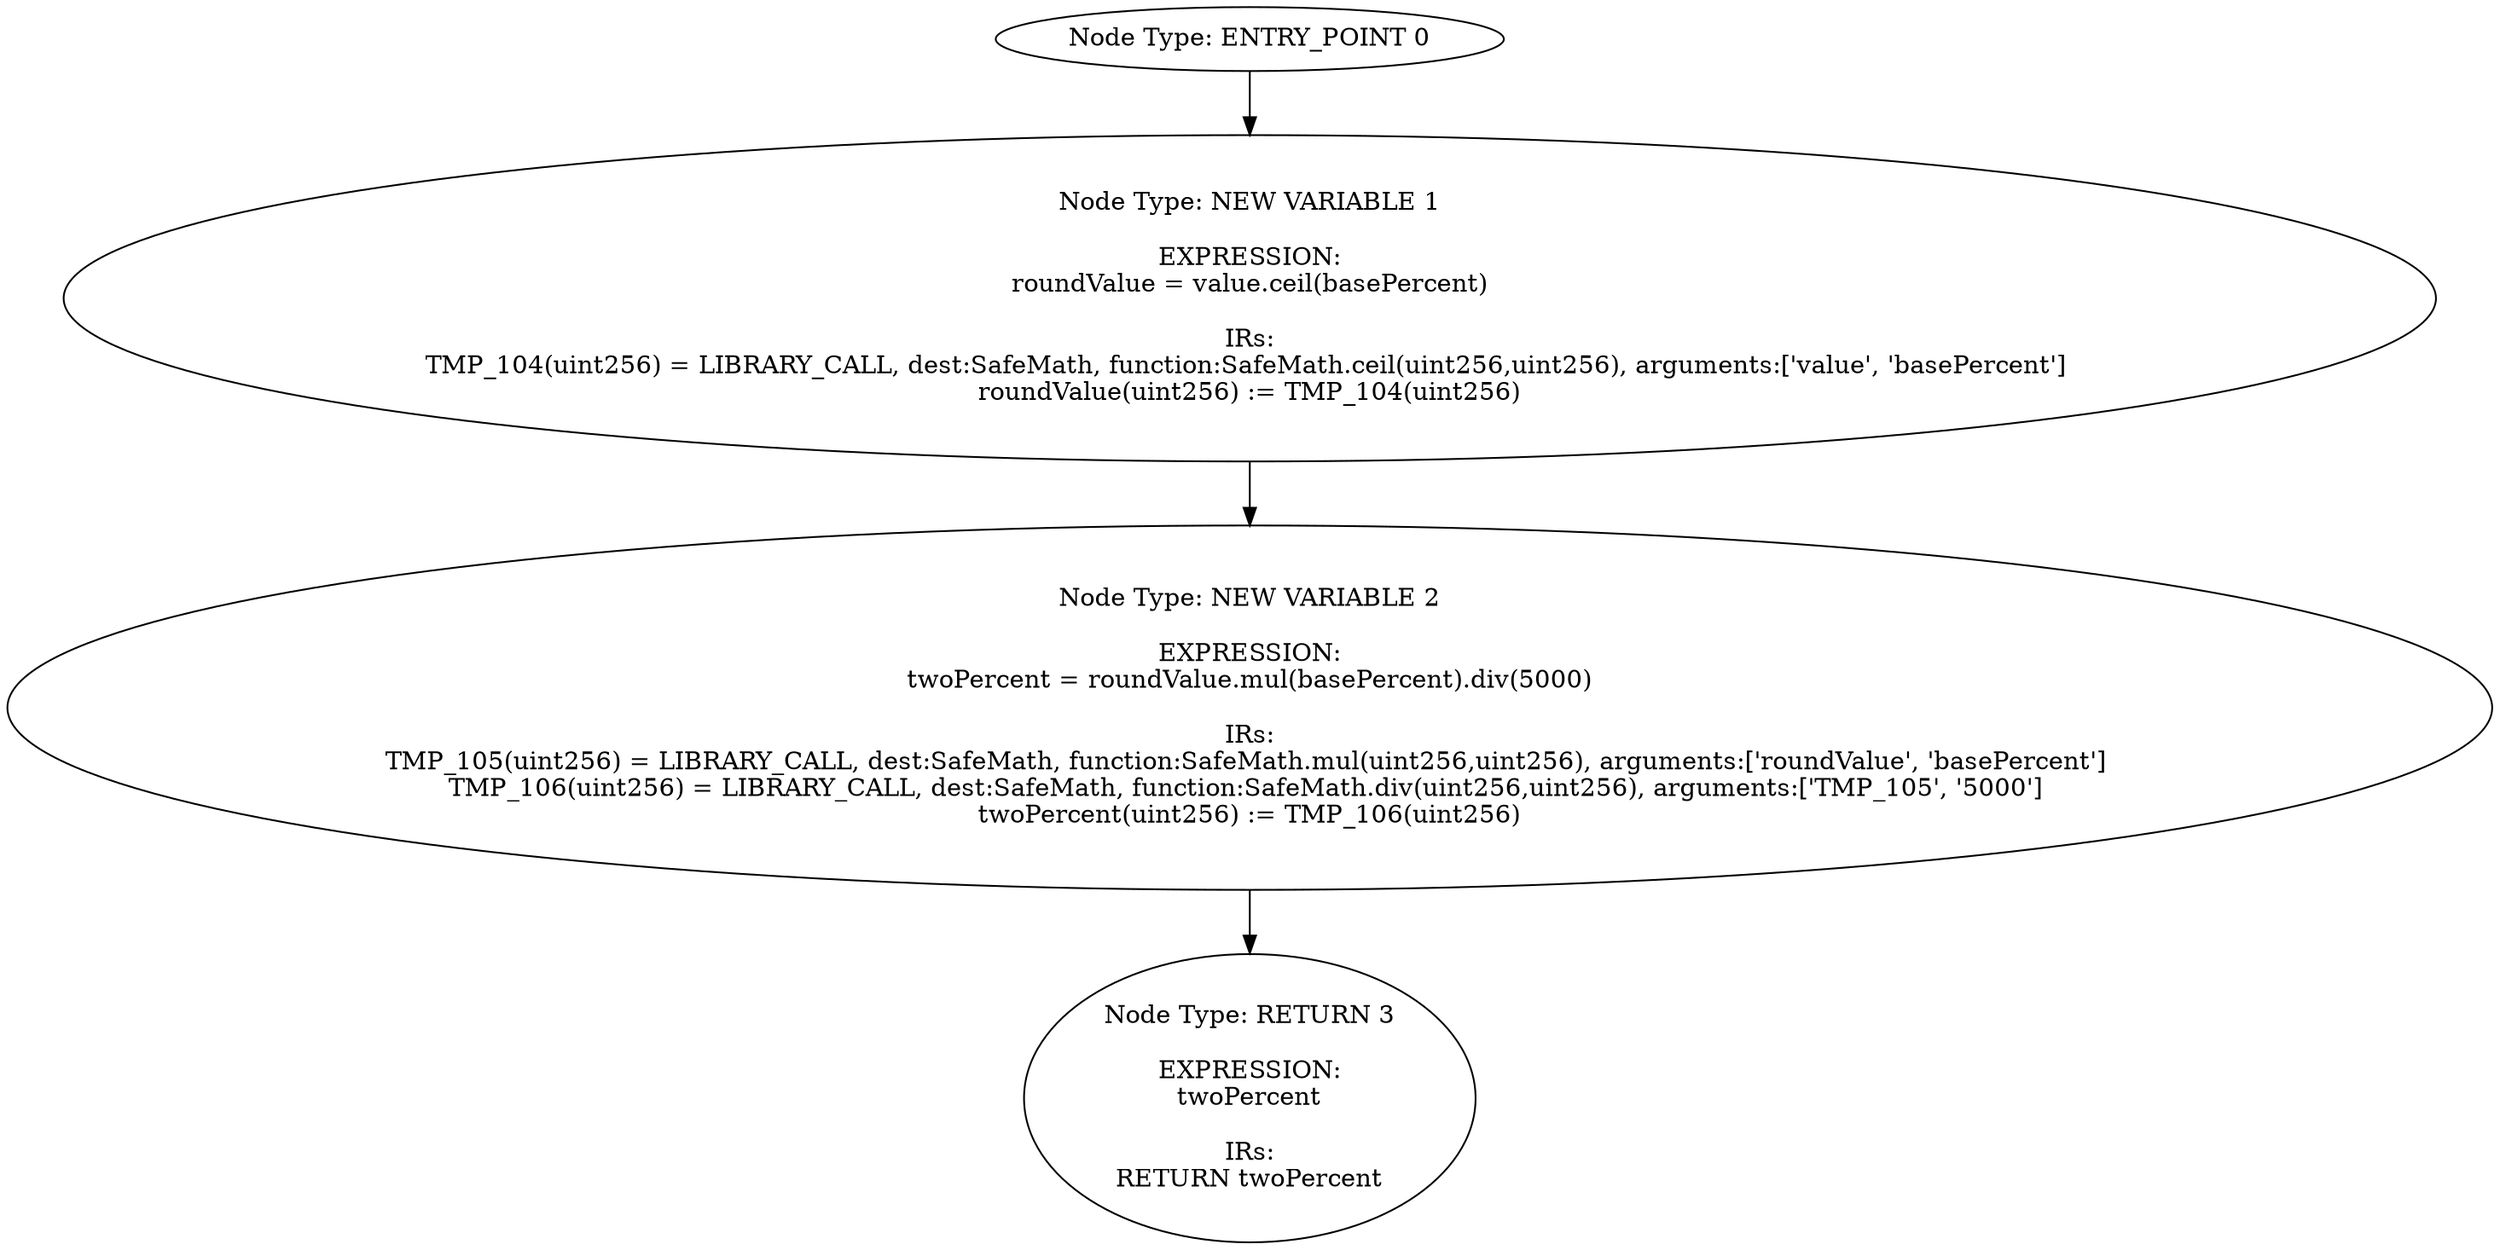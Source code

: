 digraph{
0[label="Node Type: ENTRY_POINT 0
"];
0->1;
1[label="Node Type: NEW VARIABLE 1

EXPRESSION:
roundValue = value.ceil(basePercent)

IRs:
TMP_104(uint256) = LIBRARY_CALL, dest:SafeMath, function:SafeMath.ceil(uint256,uint256), arguments:['value', 'basePercent'] 
roundValue(uint256) := TMP_104(uint256)"];
1->2;
2[label="Node Type: NEW VARIABLE 2

EXPRESSION:
twoPercent = roundValue.mul(basePercent).div(5000)

IRs:
TMP_105(uint256) = LIBRARY_CALL, dest:SafeMath, function:SafeMath.mul(uint256,uint256), arguments:['roundValue', 'basePercent'] 
TMP_106(uint256) = LIBRARY_CALL, dest:SafeMath, function:SafeMath.div(uint256,uint256), arguments:['TMP_105', '5000'] 
twoPercent(uint256) := TMP_106(uint256)"];
2->3;
3[label="Node Type: RETURN 3

EXPRESSION:
twoPercent

IRs:
RETURN twoPercent"];
}
